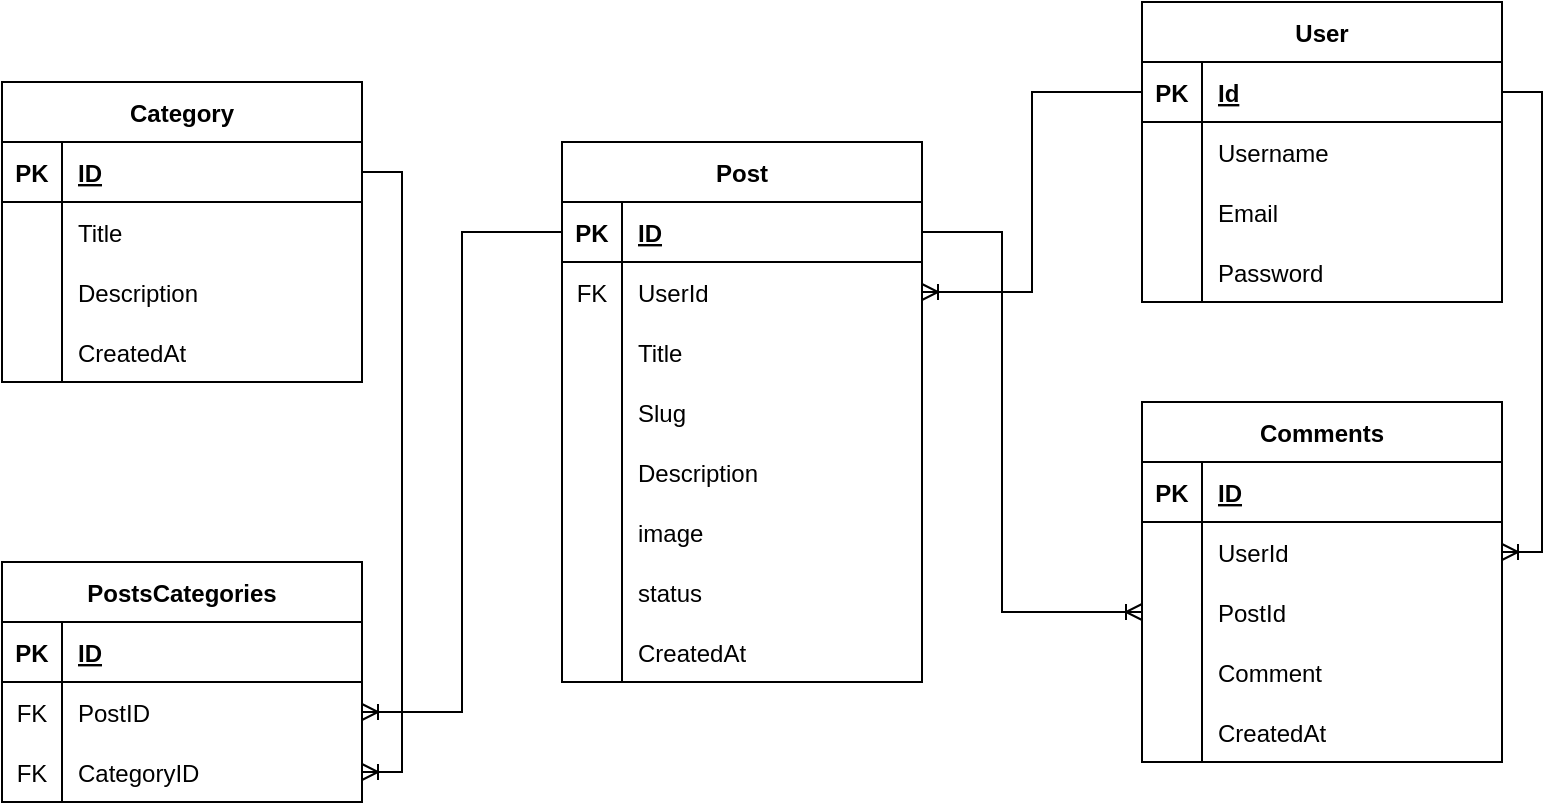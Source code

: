 <mxfile version="20.7.4" type="device"><diagram id="_3udToO_oWFSCc3PXlqT" name="Page-1"><mxGraphModel dx="1434" dy="756" grid="1" gridSize="10" guides="1" tooltips="1" connect="1" arrows="1" fold="1" page="1" pageScale="1" pageWidth="1100" pageHeight="850" math="0" shadow="0"><root><mxCell id="0"/><mxCell id="1" parent="0"/><mxCell id="k46K-zBgEhRnJV8ZKHlu-1" value="Post" style="shape=table;startSize=30;container=1;collapsible=1;childLayout=tableLayout;fixedRows=1;rowLines=0;fontStyle=1;align=center;resizeLast=1;" vertex="1" parent="1"><mxGeometry x="480" y="110" width="180" height="270" as="geometry"/></mxCell><mxCell id="k46K-zBgEhRnJV8ZKHlu-2" value="" style="shape=tableRow;horizontal=0;startSize=0;swimlaneHead=0;swimlaneBody=0;fillColor=none;collapsible=0;dropTarget=0;points=[[0,0.5],[1,0.5]];portConstraint=eastwest;top=0;left=0;right=0;bottom=1;" vertex="1" parent="k46K-zBgEhRnJV8ZKHlu-1"><mxGeometry y="30" width="180" height="30" as="geometry"/></mxCell><mxCell id="k46K-zBgEhRnJV8ZKHlu-3" value="PK" style="shape=partialRectangle;connectable=0;fillColor=none;top=0;left=0;bottom=0;right=0;fontStyle=1;overflow=hidden;" vertex="1" parent="k46K-zBgEhRnJV8ZKHlu-2"><mxGeometry width="30" height="30" as="geometry"><mxRectangle width="30" height="30" as="alternateBounds"/></mxGeometry></mxCell><mxCell id="k46K-zBgEhRnJV8ZKHlu-4" value="ID" style="shape=partialRectangle;connectable=0;fillColor=none;top=0;left=0;bottom=0;right=0;align=left;spacingLeft=6;fontStyle=5;overflow=hidden;" vertex="1" parent="k46K-zBgEhRnJV8ZKHlu-2"><mxGeometry x="30" width="150" height="30" as="geometry"><mxRectangle width="150" height="30" as="alternateBounds"/></mxGeometry></mxCell><mxCell id="k46K-zBgEhRnJV8ZKHlu-14" value="" style="shape=tableRow;horizontal=0;startSize=0;swimlaneHead=0;swimlaneBody=0;fillColor=none;collapsible=0;dropTarget=0;points=[[0,0.5],[1,0.5]];portConstraint=eastwest;top=0;left=0;right=0;bottom=0;" vertex="1" parent="k46K-zBgEhRnJV8ZKHlu-1"><mxGeometry y="60" width="180" height="30" as="geometry"/></mxCell><mxCell id="k46K-zBgEhRnJV8ZKHlu-15" value="FK" style="shape=partialRectangle;connectable=0;fillColor=none;top=0;left=0;bottom=0;right=0;fontStyle=0;overflow=hidden;" vertex="1" parent="k46K-zBgEhRnJV8ZKHlu-14"><mxGeometry width="30" height="30" as="geometry"><mxRectangle width="30" height="30" as="alternateBounds"/></mxGeometry></mxCell><mxCell id="k46K-zBgEhRnJV8ZKHlu-16" value="UserId" style="shape=partialRectangle;connectable=0;fillColor=none;top=0;left=0;bottom=0;right=0;align=left;spacingLeft=6;fontStyle=0;overflow=hidden;" vertex="1" parent="k46K-zBgEhRnJV8ZKHlu-14"><mxGeometry x="30" width="150" height="30" as="geometry"><mxRectangle width="150" height="30" as="alternateBounds"/></mxGeometry></mxCell><mxCell id="k46K-zBgEhRnJV8ZKHlu-5" value="" style="shape=tableRow;horizontal=0;startSize=0;swimlaneHead=0;swimlaneBody=0;fillColor=none;collapsible=0;dropTarget=0;points=[[0,0.5],[1,0.5]];portConstraint=eastwest;top=0;left=0;right=0;bottom=0;" vertex="1" parent="k46K-zBgEhRnJV8ZKHlu-1"><mxGeometry y="90" width="180" height="30" as="geometry"/></mxCell><mxCell id="k46K-zBgEhRnJV8ZKHlu-6" value="" style="shape=partialRectangle;connectable=0;fillColor=none;top=0;left=0;bottom=0;right=0;editable=1;overflow=hidden;" vertex="1" parent="k46K-zBgEhRnJV8ZKHlu-5"><mxGeometry width="30" height="30" as="geometry"><mxRectangle width="30" height="30" as="alternateBounds"/></mxGeometry></mxCell><mxCell id="k46K-zBgEhRnJV8ZKHlu-7" value="Title" style="shape=partialRectangle;connectable=0;fillColor=none;top=0;left=0;bottom=0;right=0;align=left;spacingLeft=6;overflow=hidden;" vertex="1" parent="k46K-zBgEhRnJV8ZKHlu-5"><mxGeometry x="30" width="150" height="30" as="geometry"><mxRectangle width="150" height="30" as="alternateBounds"/></mxGeometry></mxCell><mxCell id="k46K-zBgEhRnJV8ZKHlu-8" value="" style="shape=tableRow;horizontal=0;startSize=0;swimlaneHead=0;swimlaneBody=0;fillColor=none;collapsible=0;dropTarget=0;points=[[0,0.5],[1,0.5]];portConstraint=eastwest;top=0;left=0;right=0;bottom=0;" vertex="1" parent="k46K-zBgEhRnJV8ZKHlu-1"><mxGeometry y="120" width="180" height="30" as="geometry"/></mxCell><mxCell id="k46K-zBgEhRnJV8ZKHlu-9" value="" style="shape=partialRectangle;connectable=0;fillColor=none;top=0;left=0;bottom=0;right=0;editable=1;overflow=hidden;" vertex="1" parent="k46K-zBgEhRnJV8ZKHlu-8"><mxGeometry width="30" height="30" as="geometry"><mxRectangle width="30" height="30" as="alternateBounds"/></mxGeometry></mxCell><mxCell id="k46K-zBgEhRnJV8ZKHlu-10" value="Slug" style="shape=partialRectangle;connectable=0;fillColor=none;top=0;left=0;bottom=0;right=0;align=left;spacingLeft=6;overflow=hidden;" vertex="1" parent="k46K-zBgEhRnJV8ZKHlu-8"><mxGeometry x="30" width="150" height="30" as="geometry"><mxRectangle width="150" height="30" as="alternateBounds"/></mxGeometry></mxCell><mxCell id="k46K-zBgEhRnJV8ZKHlu-11" value="" style="shape=tableRow;horizontal=0;startSize=0;swimlaneHead=0;swimlaneBody=0;fillColor=none;collapsible=0;dropTarget=0;points=[[0,0.5],[1,0.5]];portConstraint=eastwest;top=0;left=0;right=0;bottom=0;" vertex="1" parent="k46K-zBgEhRnJV8ZKHlu-1"><mxGeometry y="150" width="180" height="30" as="geometry"/></mxCell><mxCell id="k46K-zBgEhRnJV8ZKHlu-12" value="" style="shape=partialRectangle;connectable=0;fillColor=none;top=0;left=0;bottom=0;right=0;editable=1;overflow=hidden;" vertex="1" parent="k46K-zBgEhRnJV8ZKHlu-11"><mxGeometry width="30" height="30" as="geometry"><mxRectangle width="30" height="30" as="alternateBounds"/></mxGeometry></mxCell><mxCell id="k46K-zBgEhRnJV8ZKHlu-13" value="Description" style="shape=partialRectangle;connectable=0;fillColor=none;top=0;left=0;bottom=0;right=0;align=left;spacingLeft=6;overflow=hidden;" vertex="1" parent="k46K-zBgEhRnJV8ZKHlu-11"><mxGeometry x="30" width="150" height="30" as="geometry"><mxRectangle width="150" height="30" as="alternateBounds"/></mxGeometry></mxCell><mxCell id="k46K-zBgEhRnJV8ZKHlu-27" value="" style="shape=tableRow;horizontal=0;startSize=0;swimlaneHead=0;swimlaneBody=0;fillColor=none;collapsible=0;dropTarget=0;points=[[0,0.5],[1,0.5]];portConstraint=eastwest;top=0;left=0;right=0;bottom=0;" vertex="1" parent="k46K-zBgEhRnJV8ZKHlu-1"><mxGeometry y="180" width="180" height="30" as="geometry"/></mxCell><mxCell id="k46K-zBgEhRnJV8ZKHlu-28" value="" style="shape=partialRectangle;connectable=0;fillColor=none;top=0;left=0;bottom=0;right=0;editable=1;overflow=hidden;" vertex="1" parent="k46K-zBgEhRnJV8ZKHlu-27"><mxGeometry width="30" height="30" as="geometry"><mxRectangle width="30" height="30" as="alternateBounds"/></mxGeometry></mxCell><mxCell id="k46K-zBgEhRnJV8ZKHlu-29" value="image" style="shape=partialRectangle;connectable=0;fillColor=none;top=0;left=0;bottom=0;right=0;align=left;spacingLeft=6;overflow=hidden;" vertex="1" parent="k46K-zBgEhRnJV8ZKHlu-27"><mxGeometry x="30" width="150" height="30" as="geometry"><mxRectangle width="150" height="30" as="alternateBounds"/></mxGeometry></mxCell><mxCell id="k46K-zBgEhRnJV8ZKHlu-30" value="" style="shape=tableRow;horizontal=0;startSize=0;swimlaneHead=0;swimlaneBody=0;fillColor=none;collapsible=0;dropTarget=0;points=[[0,0.5],[1,0.5]];portConstraint=eastwest;top=0;left=0;right=0;bottom=0;" vertex="1" parent="k46K-zBgEhRnJV8ZKHlu-1"><mxGeometry y="210" width="180" height="30" as="geometry"/></mxCell><mxCell id="k46K-zBgEhRnJV8ZKHlu-31" value="" style="shape=partialRectangle;connectable=0;fillColor=none;top=0;left=0;bottom=0;right=0;editable=1;overflow=hidden;" vertex="1" parent="k46K-zBgEhRnJV8ZKHlu-30"><mxGeometry width="30" height="30" as="geometry"><mxRectangle width="30" height="30" as="alternateBounds"/></mxGeometry></mxCell><mxCell id="k46K-zBgEhRnJV8ZKHlu-32" value="status" style="shape=partialRectangle;connectable=0;fillColor=none;top=0;left=0;bottom=0;right=0;align=left;spacingLeft=6;overflow=hidden;" vertex="1" parent="k46K-zBgEhRnJV8ZKHlu-30"><mxGeometry x="30" width="150" height="30" as="geometry"><mxRectangle width="150" height="30" as="alternateBounds"/></mxGeometry></mxCell><mxCell id="k46K-zBgEhRnJV8ZKHlu-33" value="" style="shape=tableRow;horizontal=0;startSize=0;swimlaneHead=0;swimlaneBody=0;fillColor=none;collapsible=0;dropTarget=0;points=[[0,0.5],[1,0.5]];portConstraint=eastwest;top=0;left=0;right=0;bottom=0;" vertex="1" parent="k46K-zBgEhRnJV8ZKHlu-1"><mxGeometry y="240" width="180" height="30" as="geometry"/></mxCell><mxCell id="k46K-zBgEhRnJV8ZKHlu-34" value="" style="shape=partialRectangle;connectable=0;fillColor=none;top=0;left=0;bottom=0;right=0;editable=1;overflow=hidden;" vertex="1" parent="k46K-zBgEhRnJV8ZKHlu-33"><mxGeometry width="30" height="30" as="geometry"><mxRectangle width="30" height="30" as="alternateBounds"/></mxGeometry></mxCell><mxCell id="k46K-zBgEhRnJV8ZKHlu-35" value="CreatedAt" style="shape=partialRectangle;connectable=0;fillColor=none;top=0;left=0;bottom=0;right=0;align=left;spacingLeft=6;overflow=hidden;" vertex="1" parent="k46K-zBgEhRnJV8ZKHlu-33"><mxGeometry x="30" width="150" height="30" as="geometry"><mxRectangle width="150" height="30" as="alternateBounds"/></mxGeometry></mxCell><mxCell id="k46K-zBgEhRnJV8ZKHlu-36" value="Category" style="shape=table;startSize=30;container=1;collapsible=1;childLayout=tableLayout;fixedRows=1;rowLines=0;fontStyle=1;align=center;resizeLast=1;" vertex="1" parent="1"><mxGeometry x="200" y="80" width="180" height="150" as="geometry"/></mxCell><mxCell id="k46K-zBgEhRnJV8ZKHlu-37" value="" style="shape=tableRow;horizontal=0;startSize=0;swimlaneHead=0;swimlaneBody=0;fillColor=none;collapsible=0;dropTarget=0;points=[[0,0.5],[1,0.5]];portConstraint=eastwest;top=0;left=0;right=0;bottom=1;" vertex="1" parent="k46K-zBgEhRnJV8ZKHlu-36"><mxGeometry y="30" width="180" height="30" as="geometry"/></mxCell><mxCell id="k46K-zBgEhRnJV8ZKHlu-38" value="PK" style="shape=partialRectangle;connectable=0;fillColor=none;top=0;left=0;bottom=0;right=0;fontStyle=1;overflow=hidden;" vertex="1" parent="k46K-zBgEhRnJV8ZKHlu-37"><mxGeometry width="30" height="30" as="geometry"><mxRectangle width="30" height="30" as="alternateBounds"/></mxGeometry></mxCell><mxCell id="k46K-zBgEhRnJV8ZKHlu-39" value="ID" style="shape=partialRectangle;connectable=0;fillColor=none;top=0;left=0;bottom=0;right=0;align=left;spacingLeft=6;fontStyle=5;overflow=hidden;" vertex="1" parent="k46K-zBgEhRnJV8ZKHlu-37"><mxGeometry x="30" width="150" height="30" as="geometry"><mxRectangle width="150" height="30" as="alternateBounds"/></mxGeometry></mxCell><mxCell id="k46K-zBgEhRnJV8ZKHlu-40" value="" style="shape=tableRow;horizontal=0;startSize=0;swimlaneHead=0;swimlaneBody=0;fillColor=none;collapsible=0;dropTarget=0;points=[[0,0.5],[1,0.5]];portConstraint=eastwest;top=0;left=0;right=0;bottom=0;" vertex="1" parent="k46K-zBgEhRnJV8ZKHlu-36"><mxGeometry y="60" width="180" height="30" as="geometry"/></mxCell><mxCell id="k46K-zBgEhRnJV8ZKHlu-41" value="" style="shape=partialRectangle;connectable=0;fillColor=none;top=0;left=0;bottom=0;right=0;editable=1;overflow=hidden;" vertex="1" parent="k46K-zBgEhRnJV8ZKHlu-40"><mxGeometry width="30" height="30" as="geometry"><mxRectangle width="30" height="30" as="alternateBounds"/></mxGeometry></mxCell><mxCell id="k46K-zBgEhRnJV8ZKHlu-42" value="Title" style="shape=partialRectangle;connectable=0;fillColor=none;top=0;left=0;bottom=0;right=0;align=left;spacingLeft=6;overflow=hidden;" vertex="1" parent="k46K-zBgEhRnJV8ZKHlu-40"><mxGeometry x="30" width="150" height="30" as="geometry"><mxRectangle width="150" height="30" as="alternateBounds"/></mxGeometry></mxCell><mxCell id="k46K-zBgEhRnJV8ZKHlu-43" value="" style="shape=tableRow;horizontal=0;startSize=0;swimlaneHead=0;swimlaneBody=0;fillColor=none;collapsible=0;dropTarget=0;points=[[0,0.5],[1,0.5]];portConstraint=eastwest;top=0;left=0;right=0;bottom=0;" vertex="1" parent="k46K-zBgEhRnJV8ZKHlu-36"><mxGeometry y="90" width="180" height="30" as="geometry"/></mxCell><mxCell id="k46K-zBgEhRnJV8ZKHlu-44" value="" style="shape=partialRectangle;connectable=0;fillColor=none;top=0;left=0;bottom=0;right=0;editable=1;overflow=hidden;" vertex="1" parent="k46K-zBgEhRnJV8ZKHlu-43"><mxGeometry width="30" height="30" as="geometry"><mxRectangle width="30" height="30" as="alternateBounds"/></mxGeometry></mxCell><mxCell id="k46K-zBgEhRnJV8ZKHlu-45" value="Description" style="shape=partialRectangle;connectable=0;fillColor=none;top=0;left=0;bottom=0;right=0;align=left;spacingLeft=6;overflow=hidden;" vertex="1" parent="k46K-zBgEhRnJV8ZKHlu-43"><mxGeometry x="30" width="150" height="30" as="geometry"><mxRectangle width="150" height="30" as="alternateBounds"/></mxGeometry></mxCell><mxCell id="k46K-zBgEhRnJV8ZKHlu-46" value="" style="shape=tableRow;horizontal=0;startSize=0;swimlaneHead=0;swimlaneBody=0;fillColor=none;collapsible=0;dropTarget=0;points=[[0,0.5],[1,0.5]];portConstraint=eastwest;top=0;left=0;right=0;bottom=0;" vertex="1" parent="k46K-zBgEhRnJV8ZKHlu-36"><mxGeometry y="120" width="180" height="30" as="geometry"/></mxCell><mxCell id="k46K-zBgEhRnJV8ZKHlu-47" value="" style="shape=partialRectangle;connectable=0;fillColor=none;top=0;left=0;bottom=0;right=0;editable=1;overflow=hidden;" vertex="1" parent="k46K-zBgEhRnJV8ZKHlu-46"><mxGeometry width="30" height="30" as="geometry"><mxRectangle width="30" height="30" as="alternateBounds"/></mxGeometry></mxCell><mxCell id="k46K-zBgEhRnJV8ZKHlu-48" value="CreatedAt" style="shape=partialRectangle;connectable=0;fillColor=none;top=0;left=0;bottom=0;right=0;align=left;spacingLeft=6;overflow=hidden;" vertex="1" parent="k46K-zBgEhRnJV8ZKHlu-46"><mxGeometry x="30" width="150" height="30" as="geometry"><mxRectangle width="150" height="30" as="alternateBounds"/></mxGeometry></mxCell><mxCell id="k46K-zBgEhRnJV8ZKHlu-49" value="User" style="shape=table;startSize=30;container=1;collapsible=1;childLayout=tableLayout;fixedRows=1;rowLines=0;fontStyle=1;align=center;resizeLast=1;" vertex="1" parent="1"><mxGeometry x="770" y="40" width="180" height="150" as="geometry"/></mxCell><mxCell id="k46K-zBgEhRnJV8ZKHlu-50" value="" style="shape=tableRow;horizontal=0;startSize=0;swimlaneHead=0;swimlaneBody=0;fillColor=none;collapsible=0;dropTarget=0;points=[[0,0.5],[1,0.5]];portConstraint=eastwest;top=0;left=0;right=0;bottom=1;" vertex="1" parent="k46K-zBgEhRnJV8ZKHlu-49"><mxGeometry y="30" width="180" height="30" as="geometry"/></mxCell><mxCell id="k46K-zBgEhRnJV8ZKHlu-51" value="PK" style="shape=partialRectangle;connectable=0;fillColor=none;top=0;left=0;bottom=0;right=0;fontStyle=1;overflow=hidden;" vertex="1" parent="k46K-zBgEhRnJV8ZKHlu-50"><mxGeometry width="30" height="30" as="geometry"><mxRectangle width="30" height="30" as="alternateBounds"/></mxGeometry></mxCell><mxCell id="k46K-zBgEhRnJV8ZKHlu-52" value="Id" style="shape=partialRectangle;connectable=0;fillColor=none;top=0;left=0;bottom=0;right=0;align=left;spacingLeft=6;fontStyle=5;overflow=hidden;" vertex="1" parent="k46K-zBgEhRnJV8ZKHlu-50"><mxGeometry x="30" width="150" height="30" as="geometry"><mxRectangle width="150" height="30" as="alternateBounds"/></mxGeometry></mxCell><mxCell id="k46K-zBgEhRnJV8ZKHlu-53" value="" style="shape=tableRow;horizontal=0;startSize=0;swimlaneHead=0;swimlaneBody=0;fillColor=none;collapsible=0;dropTarget=0;points=[[0,0.5],[1,0.5]];portConstraint=eastwest;top=0;left=0;right=0;bottom=0;" vertex="1" parent="k46K-zBgEhRnJV8ZKHlu-49"><mxGeometry y="60" width="180" height="30" as="geometry"/></mxCell><mxCell id="k46K-zBgEhRnJV8ZKHlu-54" value="" style="shape=partialRectangle;connectable=0;fillColor=none;top=0;left=0;bottom=0;right=0;editable=1;overflow=hidden;" vertex="1" parent="k46K-zBgEhRnJV8ZKHlu-53"><mxGeometry width="30" height="30" as="geometry"><mxRectangle width="30" height="30" as="alternateBounds"/></mxGeometry></mxCell><mxCell id="k46K-zBgEhRnJV8ZKHlu-55" value="Username" style="shape=partialRectangle;connectable=0;fillColor=none;top=0;left=0;bottom=0;right=0;align=left;spacingLeft=6;overflow=hidden;" vertex="1" parent="k46K-zBgEhRnJV8ZKHlu-53"><mxGeometry x="30" width="150" height="30" as="geometry"><mxRectangle width="150" height="30" as="alternateBounds"/></mxGeometry></mxCell><mxCell id="k46K-zBgEhRnJV8ZKHlu-56" value="" style="shape=tableRow;horizontal=0;startSize=0;swimlaneHead=0;swimlaneBody=0;fillColor=none;collapsible=0;dropTarget=0;points=[[0,0.5],[1,0.5]];portConstraint=eastwest;top=0;left=0;right=0;bottom=0;" vertex="1" parent="k46K-zBgEhRnJV8ZKHlu-49"><mxGeometry y="90" width="180" height="30" as="geometry"/></mxCell><mxCell id="k46K-zBgEhRnJV8ZKHlu-57" value="" style="shape=partialRectangle;connectable=0;fillColor=none;top=0;left=0;bottom=0;right=0;editable=1;overflow=hidden;" vertex="1" parent="k46K-zBgEhRnJV8ZKHlu-56"><mxGeometry width="30" height="30" as="geometry"><mxRectangle width="30" height="30" as="alternateBounds"/></mxGeometry></mxCell><mxCell id="k46K-zBgEhRnJV8ZKHlu-58" value="Email" style="shape=partialRectangle;connectable=0;fillColor=none;top=0;left=0;bottom=0;right=0;align=left;spacingLeft=6;overflow=hidden;" vertex="1" parent="k46K-zBgEhRnJV8ZKHlu-56"><mxGeometry x="30" width="150" height="30" as="geometry"><mxRectangle width="150" height="30" as="alternateBounds"/></mxGeometry></mxCell><mxCell id="k46K-zBgEhRnJV8ZKHlu-59" value="" style="shape=tableRow;horizontal=0;startSize=0;swimlaneHead=0;swimlaneBody=0;fillColor=none;collapsible=0;dropTarget=0;points=[[0,0.5],[1,0.5]];portConstraint=eastwest;top=0;left=0;right=0;bottom=0;" vertex="1" parent="k46K-zBgEhRnJV8ZKHlu-49"><mxGeometry y="120" width="180" height="30" as="geometry"/></mxCell><mxCell id="k46K-zBgEhRnJV8ZKHlu-60" value="" style="shape=partialRectangle;connectable=0;fillColor=none;top=0;left=0;bottom=0;right=0;editable=1;overflow=hidden;" vertex="1" parent="k46K-zBgEhRnJV8ZKHlu-59"><mxGeometry width="30" height="30" as="geometry"><mxRectangle width="30" height="30" as="alternateBounds"/></mxGeometry></mxCell><mxCell id="k46K-zBgEhRnJV8ZKHlu-61" value="Password" style="shape=partialRectangle;connectable=0;fillColor=none;top=0;left=0;bottom=0;right=0;align=left;spacingLeft=6;overflow=hidden;" vertex="1" parent="k46K-zBgEhRnJV8ZKHlu-59"><mxGeometry x="30" width="150" height="30" as="geometry"><mxRectangle width="150" height="30" as="alternateBounds"/></mxGeometry></mxCell><mxCell id="k46K-zBgEhRnJV8ZKHlu-63" style="edgeStyle=orthogonalEdgeStyle;rounded=0;orthogonalLoop=1;jettySize=auto;html=1;exitX=0;exitY=0.5;exitDx=0;exitDy=0;entryX=1;entryY=0.5;entryDx=0;entryDy=0;endArrow=ERoneToMany;endFill=0;" edge="1" parent="1" source="k46K-zBgEhRnJV8ZKHlu-50" target="k46K-zBgEhRnJV8ZKHlu-14"><mxGeometry relative="1" as="geometry"/></mxCell><mxCell id="k46K-zBgEhRnJV8ZKHlu-64" value="Comments" style="shape=table;startSize=30;container=1;collapsible=1;childLayout=tableLayout;fixedRows=1;rowLines=0;fontStyle=1;align=center;resizeLast=1;" vertex="1" parent="1"><mxGeometry x="770" y="240" width="180" height="180" as="geometry"/></mxCell><mxCell id="k46K-zBgEhRnJV8ZKHlu-65" value="" style="shape=tableRow;horizontal=0;startSize=0;swimlaneHead=0;swimlaneBody=0;fillColor=none;collapsible=0;dropTarget=0;points=[[0,0.5],[1,0.5]];portConstraint=eastwest;top=0;left=0;right=0;bottom=1;" vertex="1" parent="k46K-zBgEhRnJV8ZKHlu-64"><mxGeometry y="30" width="180" height="30" as="geometry"/></mxCell><mxCell id="k46K-zBgEhRnJV8ZKHlu-66" value="PK" style="shape=partialRectangle;connectable=0;fillColor=none;top=0;left=0;bottom=0;right=0;fontStyle=1;overflow=hidden;" vertex="1" parent="k46K-zBgEhRnJV8ZKHlu-65"><mxGeometry width="30" height="30" as="geometry"><mxRectangle width="30" height="30" as="alternateBounds"/></mxGeometry></mxCell><mxCell id="k46K-zBgEhRnJV8ZKHlu-67" value="ID" style="shape=partialRectangle;connectable=0;fillColor=none;top=0;left=0;bottom=0;right=0;align=left;spacingLeft=6;fontStyle=5;overflow=hidden;" vertex="1" parent="k46K-zBgEhRnJV8ZKHlu-65"><mxGeometry x="30" width="150" height="30" as="geometry"><mxRectangle width="150" height="30" as="alternateBounds"/></mxGeometry></mxCell><mxCell id="k46K-zBgEhRnJV8ZKHlu-68" value="" style="shape=tableRow;horizontal=0;startSize=0;swimlaneHead=0;swimlaneBody=0;fillColor=none;collapsible=0;dropTarget=0;points=[[0,0.5],[1,0.5]];portConstraint=eastwest;top=0;left=0;right=0;bottom=0;" vertex="1" parent="k46K-zBgEhRnJV8ZKHlu-64"><mxGeometry y="60" width="180" height="30" as="geometry"/></mxCell><mxCell id="k46K-zBgEhRnJV8ZKHlu-69" value="" style="shape=partialRectangle;connectable=0;fillColor=none;top=0;left=0;bottom=0;right=0;editable=1;overflow=hidden;" vertex="1" parent="k46K-zBgEhRnJV8ZKHlu-68"><mxGeometry width="30" height="30" as="geometry"><mxRectangle width="30" height="30" as="alternateBounds"/></mxGeometry></mxCell><mxCell id="k46K-zBgEhRnJV8ZKHlu-70" value="UserId" style="shape=partialRectangle;connectable=0;fillColor=none;top=0;left=0;bottom=0;right=0;align=left;spacingLeft=6;overflow=hidden;" vertex="1" parent="k46K-zBgEhRnJV8ZKHlu-68"><mxGeometry x="30" width="150" height="30" as="geometry"><mxRectangle width="150" height="30" as="alternateBounds"/></mxGeometry></mxCell><mxCell id="k46K-zBgEhRnJV8ZKHlu-71" value="" style="shape=tableRow;horizontal=0;startSize=0;swimlaneHead=0;swimlaneBody=0;fillColor=none;collapsible=0;dropTarget=0;points=[[0,0.5],[1,0.5]];portConstraint=eastwest;top=0;left=0;right=0;bottom=0;" vertex="1" parent="k46K-zBgEhRnJV8ZKHlu-64"><mxGeometry y="90" width="180" height="30" as="geometry"/></mxCell><mxCell id="k46K-zBgEhRnJV8ZKHlu-72" value="" style="shape=partialRectangle;connectable=0;fillColor=none;top=0;left=0;bottom=0;right=0;editable=1;overflow=hidden;" vertex="1" parent="k46K-zBgEhRnJV8ZKHlu-71"><mxGeometry width="30" height="30" as="geometry"><mxRectangle width="30" height="30" as="alternateBounds"/></mxGeometry></mxCell><mxCell id="k46K-zBgEhRnJV8ZKHlu-73" value="PostId" style="shape=partialRectangle;connectable=0;fillColor=none;top=0;left=0;bottom=0;right=0;align=left;spacingLeft=6;overflow=hidden;" vertex="1" parent="k46K-zBgEhRnJV8ZKHlu-71"><mxGeometry x="30" width="150" height="30" as="geometry"><mxRectangle width="150" height="30" as="alternateBounds"/></mxGeometry></mxCell><mxCell id="k46K-zBgEhRnJV8ZKHlu-74" value="" style="shape=tableRow;horizontal=0;startSize=0;swimlaneHead=0;swimlaneBody=0;fillColor=none;collapsible=0;dropTarget=0;points=[[0,0.5],[1,0.5]];portConstraint=eastwest;top=0;left=0;right=0;bottom=0;" vertex="1" parent="k46K-zBgEhRnJV8ZKHlu-64"><mxGeometry y="120" width="180" height="30" as="geometry"/></mxCell><mxCell id="k46K-zBgEhRnJV8ZKHlu-75" value="" style="shape=partialRectangle;connectable=0;fillColor=none;top=0;left=0;bottom=0;right=0;editable=1;overflow=hidden;" vertex="1" parent="k46K-zBgEhRnJV8ZKHlu-74"><mxGeometry width="30" height="30" as="geometry"><mxRectangle width="30" height="30" as="alternateBounds"/></mxGeometry></mxCell><mxCell id="k46K-zBgEhRnJV8ZKHlu-76" value="Comment" style="shape=partialRectangle;connectable=0;fillColor=none;top=0;left=0;bottom=0;right=0;align=left;spacingLeft=6;overflow=hidden;" vertex="1" parent="k46K-zBgEhRnJV8ZKHlu-74"><mxGeometry x="30" width="150" height="30" as="geometry"><mxRectangle width="150" height="30" as="alternateBounds"/></mxGeometry></mxCell><mxCell id="k46K-zBgEhRnJV8ZKHlu-77" value="" style="shape=tableRow;horizontal=0;startSize=0;swimlaneHead=0;swimlaneBody=0;fillColor=none;collapsible=0;dropTarget=0;points=[[0,0.5],[1,0.5]];portConstraint=eastwest;top=0;left=0;right=0;bottom=0;" vertex="1" parent="k46K-zBgEhRnJV8ZKHlu-64"><mxGeometry y="150" width="180" height="30" as="geometry"/></mxCell><mxCell id="k46K-zBgEhRnJV8ZKHlu-78" value="" style="shape=partialRectangle;connectable=0;fillColor=none;top=0;left=0;bottom=0;right=0;editable=1;overflow=hidden;" vertex="1" parent="k46K-zBgEhRnJV8ZKHlu-77"><mxGeometry width="30" height="30" as="geometry"><mxRectangle width="30" height="30" as="alternateBounds"/></mxGeometry></mxCell><mxCell id="k46K-zBgEhRnJV8ZKHlu-79" value="CreatedAt" style="shape=partialRectangle;connectable=0;fillColor=none;top=0;left=0;bottom=0;right=0;align=left;spacingLeft=6;overflow=hidden;" vertex="1" parent="k46K-zBgEhRnJV8ZKHlu-77"><mxGeometry x="30" width="150" height="30" as="geometry"><mxRectangle width="150" height="30" as="alternateBounds"/></mxGeometry></mxCell><mxCell id="k46K-zBgEhRnJV8ZKHlu-80" style="edgeStyle=orthogonalEdgeStyle;rounded=0;orthogonalLoop=1;jettySize=auto;html=1;exitX=1;exitY=0.5;exitDx=0;exitDy=0;endArrow=ERoneToMany;endFill=0;" edge="1" parent="1" source="k46K-zBgEhRnJV8ZKHlu-50" target="k46K-zBgEhRnJV8ZKHlu-68"><mxGeometry relative="1" as="geometry"/></mxCell><mxCell id="k46K-zBgEhRnJV8ZKHlu-81" style="edgeStyle=orthogonalEdgeStyle;rounded=0;orthogonalLoop=1;jettySize=auto;html=1;exitX=1;exitY=0.5;exitDx=0;exitDy=0;entryX=0;entryY=0.5;entryDx=0;entryDy=0;endArrow=ERoneToMany;endFill=0;" edge="1" parent="1" source="k46K-zBgEhRnJV8ZKHlu-2" target="k46K-zBgEhRnJV8ZKHlu-71"><mxGeometry relative="1" as="geometry"><Array as="points"><mxPoint x="700" y="155"/><mxPoint x="700" y="345"/></Array></mxGeometry></mxCell><mxCell id="k46K-zBgEhRnJV8ZKHlu-83" value="PostsCategories" style="shape=table;startSize=30;container=1;collapsible=1;childLayout=tableLayout;fixedRows=1;rowLines=0;fontStyle=1;align=center;resizeLast=1;" vertex="1" parent="1"><mxGeometry x="200" y="320" width="180" height="120" as="geometry"/></mxCell><mxCell id="k46K-zBgEhRnJV8ZKHlu-84" value="" style="shape=tableRow;horizontal=0;startSize=0;swimlaneHead=0;swimlaneBody=0;fillColor=none;collapsible=0;dropTarget=0;points=[[0,0.5],[1,0.5]];portConstraint=eastwest;top=0;left=0;right=0;bottom=1;" vertex="1" parent="k46K-zBgEhRnJV8ZKHlu-83"><mxGeometry y="30" width="180" height="30" as="geometry"/></mxCell><mxCell id="k46K-zBgEhRnJV8ZKHlu-85" value="PK" style="shape=partialRectangle;connectable=0;fillColor=none;top=0;left=0;bottom=0;right=0;fontStyle=1;overflow=hidden;" vertex="1" parent="k46K-zBgEhRnJV8ZKHlu-84"><mxGeometry width="30" height="30" as="geometry"><mxRectangle width="30" height="30" as="alternateBounds"/></mxGeometry></mxCell><mxCell id="k46K-zBgEhRnJV8ZKHlu-86" value="ID" style="shape=partialRectangle;connectable=0;fillColor=none;top=0;left=0;bottom=0;right=0;align=left;spacingLeft=6;fontStyle=5;overflow=hidden;" vertex="1" parent="k46K-zBgEhRnJV8ZKHlu-84"><mxGeometry x="30" width="150" height="30" as="geometry"><mxRectangle width="150" height="30" as="alternateBounds"/></mxGeometry></mxCell><mxCell id="k46K-zBgEhRnJV8ZKHlu-102" value="" style="shape=tableRow;horizontal=0;startSize=0;swimlaneHead=0;swimlaneBody=0;fillColor=none;collapsible=0;dropTarget=0;points=[[0,0.5],[1,0.5]];portConstraint=eastwest;top=0;left=0;right=0;bottom=0;" vertex="1" parent="k46K-zBgEhRnJV8ZKHlu-83"><mxGeometry y="60" width="180" height="30" as="geometry"/></mxCell><mxCell id="k46K-zBgEhRnJV8ZKHlu-103" value="FK" style="shape=partialRectangle;connectable=0;fillColor=none;top=0;left=0;bottom=0;right=0;fontStyle=0;overflow=hidden;" vertex="1" parent="k46K-zBgEhRnJV8ZKHlu-102"><mxGeometry width="30" height="30" as="geometry"><mxRectangle width="30" height="30" as="alternateBounds"/></mxGeometry></mxCell><mxCell id="k46K-zBgEhRnJV8ZKHlu-104" value="PostID" style="shape=partialRectangle;connectable=0;fillColor=none;top=0;left=0;bottom=0;right=0;align=left;spacingLeft=6;fontStyle=0;overflow=hidden;" vertex="1" parent="k46K-zBgEhRnJV8ZKHlu-102"><mxGeometry x="30" width="150" height="30" as="geometry"><mxRectangle width="150" height="30" as="alternateBounds"/></mxGeometry></mxCell><mxCell id="k46K-zBgEhRnJV8ZKHlu-99" value="" style="shape=tableRow;horizontal=0;startSize=0;swimlaneHead=0;swimlaneBody=0;fillColor=none;collapsible=0;dropTarget=0;points=[[0,0.5],[1,0.5]];portConstraint=eastwest;top=0;left=0;right=0;bottom=0;" vertex="1" parent="k46K-zBgEhRnJV8ZKHlu-83"><mxGeometry y="90" width="180" height="30" as="geometry"/></mxCell><mxCell id="k46K-zBgEhRnJV8ZKHlu-100" value="FK" style="shape=partialRectangle;connectable=0;fillColor=none;top=0;left=0;bottom=0;right=0;fontStyle=0;overflow=hidden;" vertex="1" parent="k46K-zBgEhRnJV8ZKHlu-99"><mxGeometry width="30" height="30" as="geometry"><mxRectangle width="30" height="30" as="alternateBounds"/></mxGeometry></mxCell><mxCell id="k46K-zBgEhRnJV8ZKHlu-101" value="CategoryID" style="shape=partialRectangle;connectable=0;fillColor=none;top=0;left=0;bottom=0;right=0;align=left;spacingLeft=6;fontStyle=0;overflow=hidden;" vertex="1" parent="k46K-zBgEhRnJV8ZKHlu-99"><mxGeometry x="30" width="150" height="30" as="geometry"><mxRectangle width="150" height="30" as="alternateBounds"/></mxGeometry></mxCell><mxCell id="k46K-zBgEhRnJV8ZKHlu-105" style="edgeStyle=orthogonalEdgeStyle;rounded=0;orthogonalLoop=1;jettySize=auto;html=1;exitX=0;exitY=0.5;exitDx=0;exitDy=0;entryX=1;entryY=0.5;entryDx=0;entryDy=0;endArrow=ERoneToMany;endFill=0;" edge="1" parent="1" source="k46K-zBgEhRnJV8ZKHlu-2" target="k46K-zBgEhRnJV8ZKHlu-102"><mxGeometry relative="1" as="geometry"/></mxCell><mxCell id="k46K-zBgEhRnJV8ZKHlu-106" style="edgeStyle=orthogonalEdgeStyle;rounded=0;orthogonalLoop=1;jettySize=auto;html=1;exitX=1;exitY=0.5;exitDx=0;exitDy=0;entryX=1;entryY=0.5;entryDx=0;entryDy=0;endArrow=ERoneToMany;endFill=0;" edge="1" parent="1" source="k46K-zBgEhRnJV8ZKHlu-37" target="k46K-zBgEhRnJV8ZKHlu-99"><mxGeometry relative="1" as="geometry"/></mxCell></root></mxGraphModel></diagram></mxfile>
